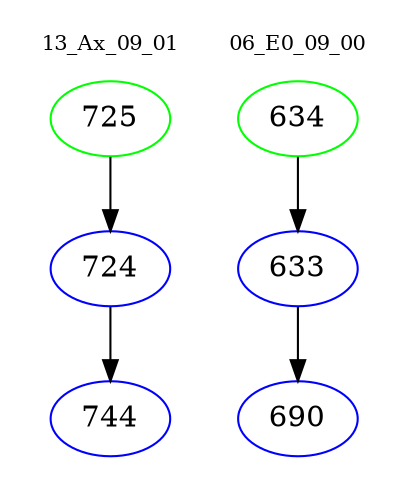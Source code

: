 digraph{
subgraph cluster_0 {
color = white
label = "13_Ax_09_01";
fontsize=10;
T0_725 [label="725", color="green"]
T0_725 -> T0_724 [color="black"]
T0_724 [label="724", color="blue"]
T0_724 -> T0_744 [color="black"]
T0_744 [label="744", color="blue"]
}
subgraph cluster_1 {
color = white
label = "06_E0_09_00";
fontsize=10;
T1_634 [label="634", color="green"]
T1_634 -> T1_633 [color="black"]
T1_633 [label="633", color="blue"]
T1_633 -> T1_690 [color="black"]
T1_690 [label="690", color="blue"]
}
}

